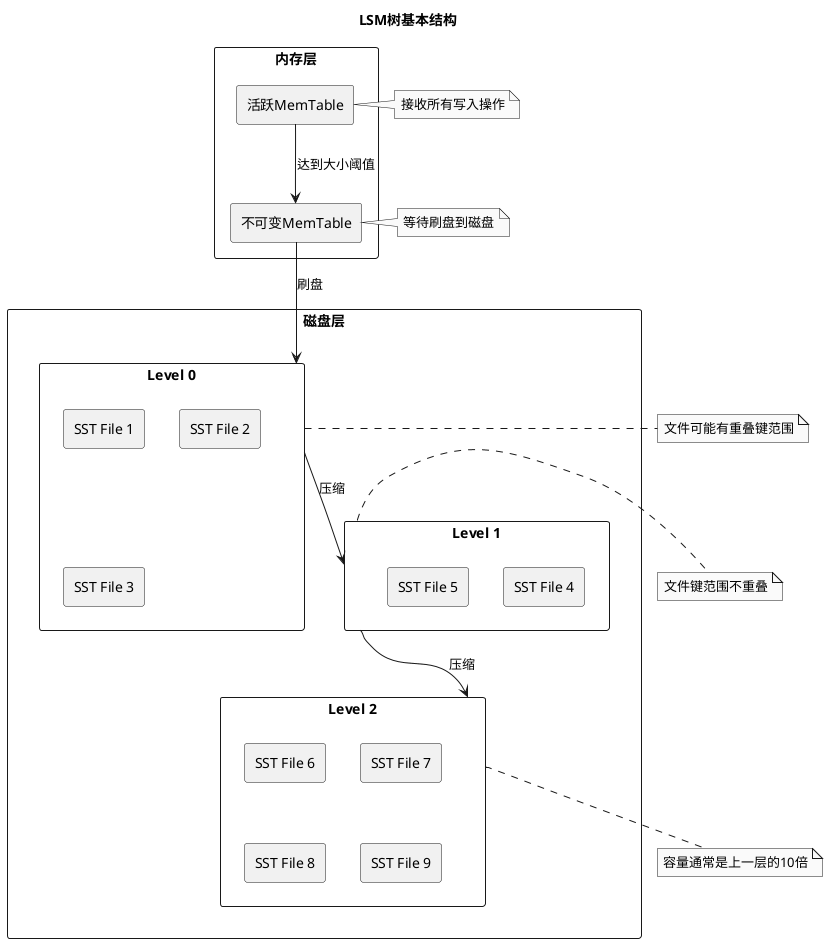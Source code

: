 @startuml
skinparam monochrome true
skinparam shadowing false
skinparam defaultFontName Microsoft YaHei

title LSM树基本结构

rectangle "内存层" {
  rectangle "活跃MemTable" as MT1
  rectangle "不可变MemTable" as MT2
}

rectangle "磁盘层" {
  rectangle "Level 0" as L0 {
    rectangle "SST File 1" as SST1
    rectangle "SST File 2" as SST2
    rectangle "SST File 3" as SST3
  }
  
  rectangle "Level 1" as L1 {
    rectangle "SST File 4" as SST4
    rectangle "SST File 5" as SST5
  }
  
  rectangle "Level 2" as L2 {
    rectangle "SST File 6" as SST6
    rectangle "SST File 7" as SST7
    rectangle "SST File 8" as SST8
    rectangle "SST File 9" as SST9
  }
}

MT1 -down-> MT2 : 达到大小阈值
MT2 -down-> L0 : 刷盘
L0 -down-> L1 : 压缩
L1 -down-> L2 : 压缩

note right of MT1 : 接收所有写入操作
note right of MT2 : 等待刷盘到磁盘
note right of L0 : 文件可能有重叠键范围
note right of L1 : 文件键范围不重叠
note bottom of L2 : 容量通常是上一层的10倍
@enduml 